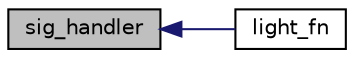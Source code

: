 digraph "sig_handler"
{
  edge [fontname="Helvetica",fontsize="10",labelfontname="Helvetica",labelfontsize="10"];
  node [fontname="Helvetica",fontsize="10",shape=record];
  rankdir="LR";
  Node24 [label="sig_handler",height=0.2,width=0.4,color="black", fillcolor="grey75", style="filled", fontcolor="black"];
  Node24 -> Node25 [dir="back",color="midnightblue",fontsize="10",style="solid"];
  Node25 [label="light_fn",height=0.2,width=0.4,color="black", fillcolor="white", style="filled",URL="$light_8h.html#a1a3ec39083c9a030ae43f0e8bd3ea71d",tooltip="Entry point for light sensor processing thread. "];
}
